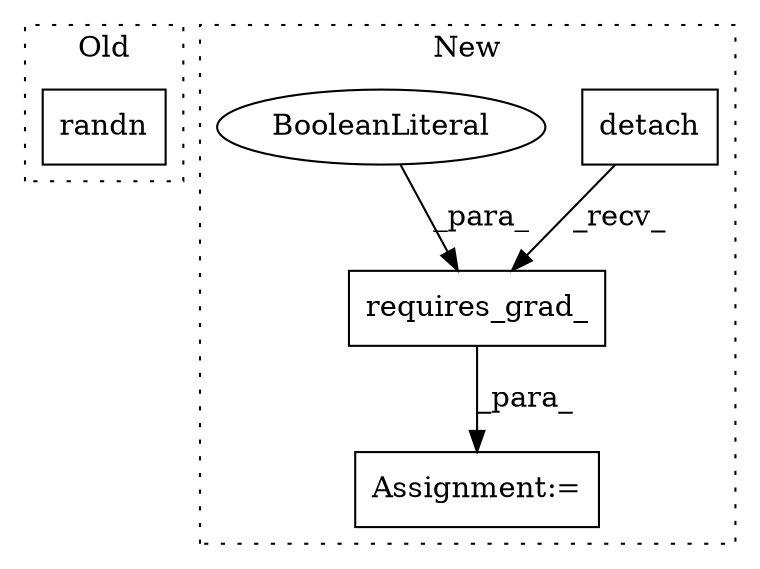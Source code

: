 digraph G {
subgraph cluster0 {
1 [label="randn" a="32" s="2349,2358" l="6,1" shape="box"];
label = "Old";
style="dotted";
}
subgraph cluster1 {
2 [label="detach" a="32" s="1655" l="8" shape="box"];
3 [label="requires_grad_" a="32" s="1664,1683" l="15,1" shape="box"];
4 [label="BooleanLiteral" a="9" s="1679" l="4" shape="ellipse"];
5 [label="Assignment:=" a="7" s="1802" l="1" shape="box"];
label = "New";
style="dotted";
}
2 -> 3 [label="_recv_"];
3 -> 5 [label="_para_"];
4 -> 3 [label="_para_"];
}